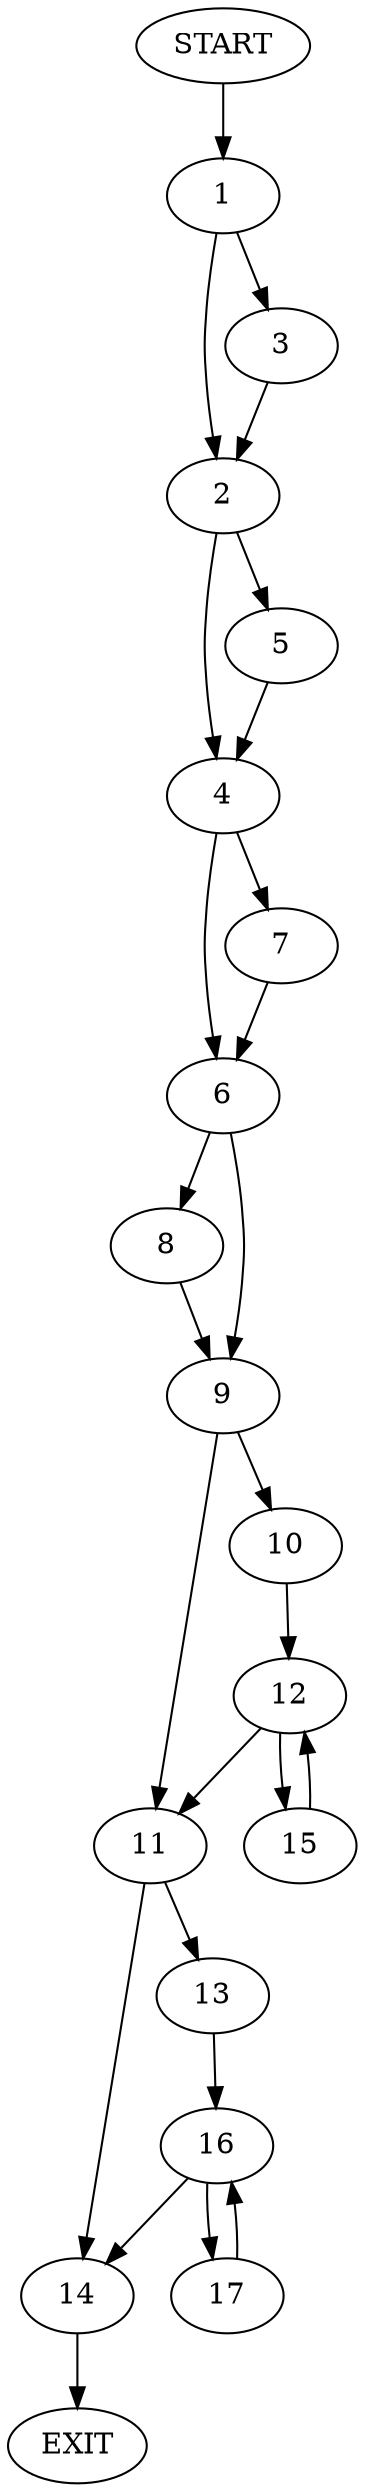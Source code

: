 digraph {
0 [label="START"]
18 [label="EXIT"]
0 -> 1
1 -> 2
1 -> 3
2 -> 4
2 -> 5
3 -> 2
4 -> 6
4 -> 7
5 -> 4
7 -> 6
6 -> 8
6 -> 9
8 -> 9
9 -> 10
9 -> 11
10 -> 12
11 -> 13
11 -> 14
12 -> 15
12 -> 11
15 -> 12
14 -> 18
13 -> 16
16 -> 17
16 -> 14
17 -> 16
}
